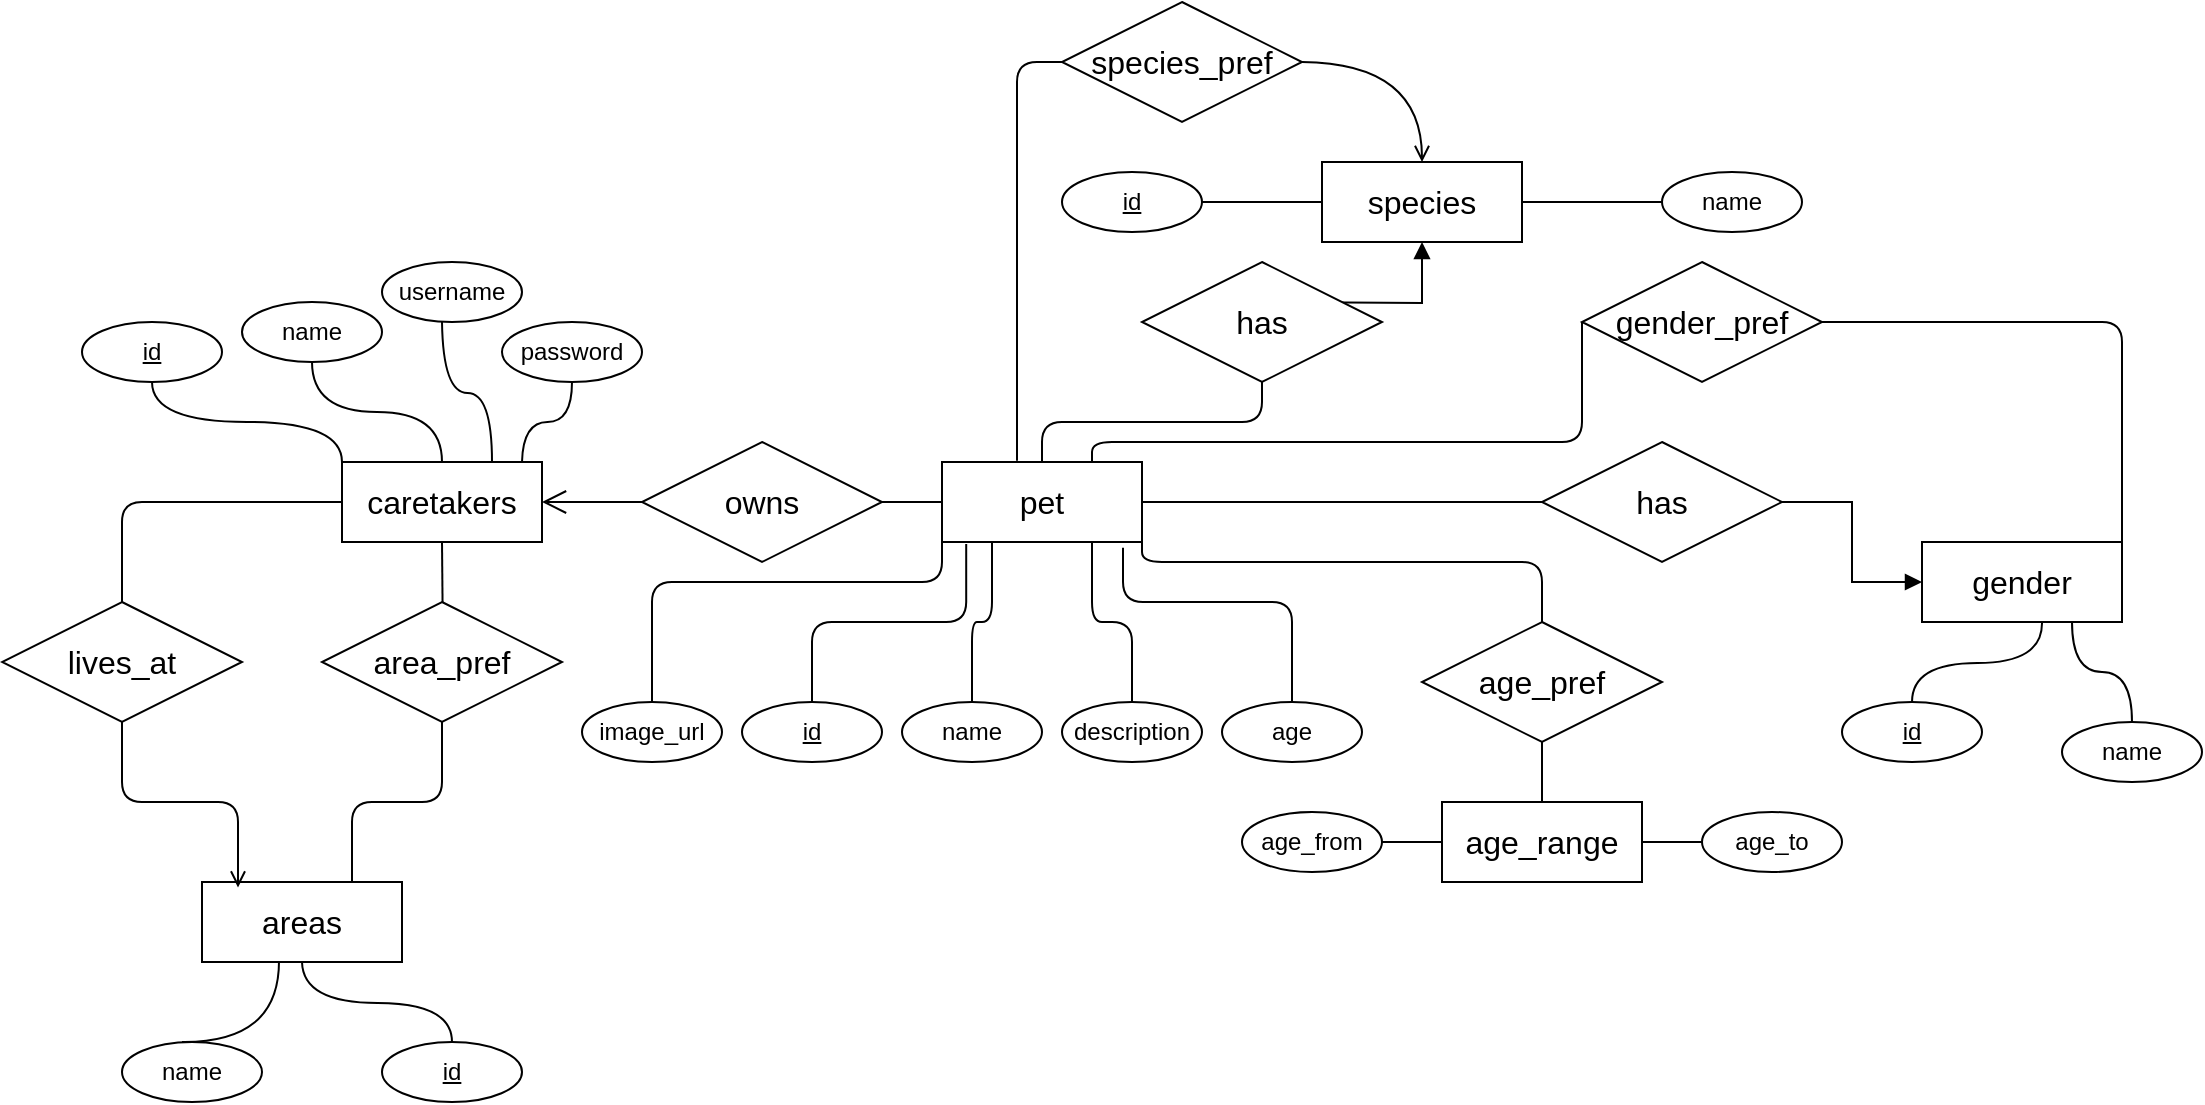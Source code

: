 <mxfile version="27.1.3">
  <diagram name="Page-1" id="mjuVgUBo2BtPiOG4B40c">
    <mxGraphModel dx="1213" dy="604" grid="1" gridSize="10" guides="1" tooltips="1" connect="1" arrows="1" fold="1" page="1" pageScale="1" pageWidth="1654" pageHeight="1169" math="0" shadow="0">
      <root>
        <mxCell id="0" />
        <mxCell id="1" parent="0" />
        <mxCell id="pHrxGnPb1EP4JmzlT9C2-4" value="" style="edgeStyle=orthogonalEdgeStyle;rounded=0;orthogonalLoop=1;jettySize=auto;html=1;endArrow=none;endFill=1;endSize=10;startSize=10;startFill=0;startArrow=open;" parent="1" source="pHrxGnPb1EP4JmzlT9C2-1" target="pHrxGnPb1EP4JmzlT9C2-2" edge="1">
          <mxGeometry relative="1" as="geometry" />
        </mxCell>
        <mxCell id="pHrxGnPb1EP4JmzlT9C2-57" style="edgeStyle=orthogonalEdgeStyle;rounded=1;orthogonalLoop=1;jettySize=auto;html=1;exitX=0.5;exitY=1;exitDx=0;exitDy=0;curved=0;endArrow=none;startFill=0;" parent="1" source="pHrxGnPb1EP4JmzlT9C2-1" edge="1">
          <mxGeometry relative="1" as="geometry">
            <mxPoint x="320.273" y="320" as="targetPoint" />
          </mxGeometry>
        </mxCell>
        <mxCell id="pHrxGnPb1EP4JmzlT9C2-1" value="caretakers" style="whiteSpace=wrap;html=1;align=center;fontSize=16;" parent="1" vertex="1">
          <mxGeometry x="270" y="250" width="100" height="40" as="geometry" />
        </mxCell>
        <mxCell id="pHrxGnPb1EP4JmzlT9C2-5" value="" style="edgeStyle=orthogonalEdgeStyle;rounded=0;orthogonalLoop=1;jettySize=auto;html=1;endArrow=none;endFill=1;endSize=10;startSize=10;startFill=0;" parent="1" source="pHrxGnPb1EP4JmzlT9C2-2" target="pHrxGnPb1EP4JmzlT9C2-3" edge="1">
          <mxGeometry relative="1" as="geometry" />
        </mxCell>
        <mxCell id="pHrxGnPb1EP4JmzlT9C2-2" value="owns" style="shape=rhombus;perimeter=rhombusPerimeter;whiteSpace=wrap;html=1;align=center;fontSize=16;" parent="1" vertex="1">
          <mxGeometry x="420" y="240" width="120" height="60" as="geometry" />
        </mxCell>
        <mxCell id="pHrxGnPb1EP4JmzlT9C2-15" value="" style="edgeStyle=orthogonalEdgeStyle;rounded=1;orthogonalLoop=1;jettySize=auto;html=1;endArrow=none;startFill=0;curved=0;" parent="1" source="pHrxGnPb1EP4JmzlT9C2-3" target="pHrxGnPb1EP4JmzlT9C2-13" edge="1">
          <mxGeometry relative="1" as="geometry" />
        </mxCell>
        <mxCell id="pHrxGnPb1EP4JmzlT9C2-43" style="edgeStyle=orthogonalEdgeStyle;rounded=1;orthogonalLoop=1;jettySize=auto;html=1;exitX=1;exitY=0.5;exitDx=0;exitDy=0;entryX=0;entryY=0.5;entryDx=0;entryDy=0;curved=0;endArrow=none;startFill=0;" parent="1" source="pHrxGnPb1EP4JmzlT9C2-3" target="pHrxGnPb1EP4JmzlT9C2-42" edge="1">
          <mxGeometry relative="1" as="geometry" />
        </mxCell>
        <mxCell id="pHrxGnPb1EP4JmzlT9C2-69" style="edgeStyle=orthogonalEdgeStyle;rounded=1;orthogonalLoop=1;jettySize=auto;html=1;exitX=0.25;exitY=1;exitDx=0;exitDy=0;entryX=0.5;entryY=0;entryDx=0;entryDy=0;curved=0;endArrow=none;startFill=0;" parent="1" source="pHrxGnPb1EP4JmzlT9C2-3" target="pHrxGnPb1EP4JmzlT9C2-18" edge="1">
          <mxGeometry relative="1" as="geometry" />
        </mxCell>
        <mxCell id="pHrxGnPb1EP4JmzlT9C2-71" style="edgeStyle=orthogonalEdgeStyle;rounded=1;orthogonalLoop=1;jettySize=auto;html=1;exitX=1;exitY=1;exitDx=0;exitDy=0;entryX=0.5;entryY=0;entryDx=0;entryDy=0;curved=0;endArrow=none;startFill=0;" parent="1" source="pHrxGnPb1EP4JmzlT9C2-3" target="pHrxGnPb1EP4JmzlT9C2-60" edge="1">
          <mxGeometry relative="1" as="geometry">
            <Array as="points">
              <mxPoint x="670" y="300" />
              <mxPoint x="870" y="300" />
            </Array>
          </mxGeometry>
        </mxCell>
        <mxCell id="pHrxGnPb1EP4JmzlT9C2-73" style="edgeStyle=orthogonalEdgeStyle;rounded=1;orthogonalLoop=1;jettySize=auto;html=1;exitX=0.75;exitY=0;exitDx=0;exitDy=0;entryX=0;entryY=0.5;entryDx=0;entryDy=0;curved=0;endArrow=none;startFill=0;" parent="1" source="pHrxGnPb1EP4JmzlT9C2-3" target="pHrxGnPb1EP4JmzlT9C2-36" edge="1">
          <mxGeometry relative="1" as="geometry">
            <Array as="points">
              <mxPoint x="645" y="240" />
              <mxPoint x="890" y="240" />
            </Array>
          </mxGeometry>
        </mxCell>
        <mxCell id="pHrxGnPb1EP4JmzlT9C2-3" value="pet" style="whiteSpace=wrap;html=1;align=center;fontSize=16;" parent="1" vertex="1">
          <mxGeometry x="570" y="250" width="100" height="40" as="geometry" />
        </mxCell>
        <mxCell id="pHrxGnPb1EP4JmzlT9C2-9" value="" style="edgeStyle=orthogonalEdgeStyle;rounded=0;orthogonalLoop=1;jettySize=auto;html=1;endArrow=none;startFill=0;curved=1;" parent="1" source="pHrxGnPb1EP4JmzlT9C2-6" target="pHrxGnPb1EP4JmzlT9C2-1" edge="1">
          <mxGeometry relative="1" as="geometry" />
        </mxCell>
        <mxCell id="pHrxGnPb1EP4JmzlT9C2-6" value="name" style="ellipse;whiteSpace=wrap;html=1;align=center;" parent="1" vertex="1">
          <mxGeometry x="220" y="170" width="70" height="30" as="geometry" />
        </mxCell>
        <mxCell id="pHrxGnPb1EP4JmzlT9C2-8" style="edgeStyle=orthogonalEdgeStyle;rounded=0;orthogonalLoop=1;jettySize=auto;html=1;exitX=0.5;exitY=1;exitDx=0;exitDy=0;entryX=0;entryY=0;entryDx=0;entryDy=0;endArrow=none;startFill=0;curved=1;" parent="1" source="pHrxGnPb1EP4JmzlT9C2-7" target="pHrxGnPb1EP4JmzlT9C2-1" edge="1">
          <mxGeometry relative="1" as="geometry" />
        </mxCell>
        <mxCell id="pHrxGnPb1EP4JmzlT9C2-7" value="&lt;u&gt;id&lt;/u&gt;" style="ellipse;whiteSpace=wrap;html=1;align=center;" parent="1" vertex="1">
          <mxGeometry x="140" y="180" width="70" height="30" as="geometry" />
        </mxCell>
        <mxCell id="pHrxGnPb1EP4JmzlT9C2-10" value="species" style="whiteSpace=wrap;html=1;align=center;fontSize=16;" parent="1" vertex="1">
          <mxGeometry x="760" y="100" width="100" height="40" as="geometry" />
        </mxCell>
        <mxCell id="pHrxGnPb1EP4JmzlT9C2-12" value="" style="edgeStyle=orthogonalEdgeStyle;rounded=1;orthogonalLoop=1;jettySize=auto;html=1;curved=0;endArrow=none;startFill=0;" parent="1" source="pHrxGnPb1EP4JmzlT9C2-11" target="pHrxGnPb1EP4JmzlT9C2-10" edge="1">
          <mxGeometry relative="1" as="geometry" />
        </mxCell>
        <mxCell id="pHrxGnPb1EP4JmzlT9C2-11" value="name" style="ellipse;whiteSpace=wrap;html=1;align=center;" parent="1" vertex="1">
          <mxGeometry x="930" y="105" width="70" height="30" as="geometry" />
        </mxCell>
        <mxCell id="pHrxGnPb1EP4JmzlT9C2-14" value="" style="edgeStyle=orthogonalEdgeStyle;rounded=0;orthogonalLoop=1;jettySize=auto;html=1;endArrow=block;startFill=0;endFill=1;entryX=0.5;entryY=1;entryDx=0;entryDy=0;" parent="1" target="pHrxGnPb1EP4JmzlT9C2-10" edge="1">
          <mxGeometry relative="1" as="geometry">
            <mxPoint x="730" y="170" as="sourcePoint" />
            <mxPoint x="810" y="160" as="targetPoint" />
          </mxGeometry>
        </mxCell>
        <mxCell id="pHrxGnPb1EP4JmzlT9C2-13" value="has" style="shape=rhombus;perimeter=rhombusPerimeter;whiteSpace=wrap;html=1;align=center;fontSize=16;" parent="1" vertex="1">
          <mxGeometry x="670" y="150" width="120" height="60" as="geometry" />
        </mxCell>
        <mxCell id="pHrxGnPb1EP4JmzlT9C2-17" value="" style="edgeStyle=orthogonalEdgeStyle;rounded=0;orthogonalLoop=1;jettySize=auto;html=1;endArrow=none;startFill=0;" parent="1" source="pHrxGnPb1EP4JmzlT9C2-16" target="pHrxGnPb1EP4JmzlT9C2-10" edge="1">
          <mxGeometry relative="1" as="geometry" />
        </mxCell>
        <mxCell id="pHrxGnPb1EP4JmzlT9C2-16" value="&lt;u&gt;id&lt;/u&gt;" style="ellipse;whiteSpace=wrap;html=1;align=center;" parent="1" vertex="1">
          <mxGeometry x="630" y="105" width="70" height="30" as="geometry" />
        </mxCell>
        <mxCell id="pHrxGnPb1EP4JmzlT9C2-18" value="name" style="ellipse;whiteSpace=wrap;html=1;align=center;" parent="1" vertex="1">
          <mxGeometry x="550" y="370" width="70" height="30" as="geometry" />
        </mxCell>
        <mxCell id="pHrxGnPb1EP4JmzlT9C2-20" value="&lt;u&gt;id&lt;/u&gt;" style="ellipse;whiteSpace=wrap;html=1;align=center;" parent="1" vertex="1">
          <mxGeometry x="470" y="370" width="70" height="30" as="geometry" />
        </mxCell>
        <mxCell id="pHrxGnPb1EP4JmzlT9C2-21" style="edgeStyle=orthogonalEdgeStyle;rounded=1;orthogonalLoop=1;jettySize=auto;html=1;exitX=0.5;exitY=0;exitDx=0;exitDy=0;curved=0;endArrow=none;startFill=0;entryX=0.121;entryY=1.024;entryDx=0;entryDy=0;entryPerimeter=0;" parent="1" source="pHrxGnPb1EP4JmzlT9C2-20" target="pHrxGnPb1EP4JmzlT9C2-3" edge="1">
          <mxGeometry relative="1" as="geometry">
            <mxPoint x="582" y="310" as="targetPoint" />
          </mxGeometry>
        </mxCell>
        <mxCell id="pHrxGnPb1EP4JmzlT9C2-25" style="edgeStyle=orthogonalEdgeStyle;rounded=1;orthogonalLoop=1;jettySize=auto;html=1;exitX=0.5;exitY=0;exitDx=0;exitDy=0;entryX=0.75;entryY=1;entryDx=0;entryDy=0;endArrow=none;startFill=0;curved=0;" parent="1" source="pHrxGnPb1EP4JmzlT9C2-22" target="pHrxGnPb1EP4JmzlT9C2-3" edge="1">
          <mxGeometry relative="1" as="geometry" />
        </mxCell>
        <mxCell id="pHrxGnPb1EP4JmzlT9C2-22" value="description" style="ellipse;whiteSpace=wrap;html=1;align=center;" parent="1" vertex="1">
          <mxGeometry x="630" y="370" width="70" height="30" as="geometry" />
        </mxCell>
        <mxCell id="pHrxGnPb1EP4JmzlT9C2-40" style="edgeStyle=orthogonalEdgeStyle;rounded=1;orthogonalLoop=1;jettySize=auto;html=1;exitX=0.5;exitY=0;exitDx=0;exitDy=0;entryX=0;entryY=0.75;entryDx=0;entryDy=0;curved=0;endArrow=none;startFill=0;" parent="1" source="pHrxGnPb1EP4JmzlT9C2-26" target="pHrxGnPb1EP4JmzlT9C2-3" edge="1">
          <mxGeometry relative="1" as="geometry">
            <Array as="points">
              <mxPoint x="425" y="310" />
              <mxPoint x="570" y="310" />
            </Array>
          </mxGeometry>
        </mxCell>
        <mxCell id="pHrxGnPb1EP4JmzlT9C2-26" value="image_url" style="ellipse;whiteSpace=wrap;html=1;align=center;" parent="1" vertex="1">
          <mxGeometry x="390" y="370" width="70" height="30" as="geometry" />
        </mxCell>
        <mxCell id="pHrxGnPb1EP4JmzlT9C2-34" value="gender" style="whiteSpace=wrap;html=1;align=center;fontSize=16;" parent="1" vertex="1">
          <mxGeometry x="1060" y="290" width="100" height="40" as="geometry" />
        </mxCell>
        <mxCell id="pHrxGnPb1EP4JmzlT9C2-41" style="edgeStyle=orthogonalEdgeStyle;rounded=1;orthogonalLoop=1;jettySize=auto;html=1;exitX=1;exitY=0.5;exitDx=0;exitDy=0;entryX=1;entryY=0;entryDx=0;entryDy=0;curved=0;endArrow=none;startFill=0;" parent="1" source="pHrxGnPb1EP4JmzlT9C2-36" target="pHrxGnPb1EP4JmzlT9C2-34" edge="1">
          <mxGeometry relative="1" as="geometry" />
        </mxCell>
        <mxCell id="pHrxGnPb1EP4JmzlT9C2-36" value="gender_pref" style="shape=rhombus;perimeter=rhombusPerimeter;whiteSpace=wrap;html=1;align=center;fontSize=16;" parent="1" vertex="1">
          <mxGeometry x="890" y="150" width="120" height="60" as="geometry" />
        </mxCell>
        <mxCell id="pHrxGnPb1EP4JmzlT9C2-70" style="edgeStyle=orthogonalEdgeStyle;rounded=0;orthogonalLoop=1;jettySize=auto;html=1;exitX=1;exitY=0.5;exitDx=0;exitDy=0;entryX=0;entryY=0.5;entryDx=0;entryDy=0;endArrow=block;endFill=1;" parent="1" source="pHrxGnPb1EP4JmzlT9C2-42" target="pHrxGnPb1EP4JmzlT9C2-34" edge="1">
          <mxGeometry relative="1" as="geometry" />
        </mxCell>
        <mxCell id="pHrxGnPb1EP4JmzlT9C2-42" value="has" style="shape=rhombus;perimeter=rhombusPerimeter;whiteSpace=wrap;html=1;align=center;fontSize=16;" parent="1" vertex="1">
          <mxGeometry x="870" y="240" width="120" height="60" as="geometry" />
        </mxCell>
        <mxCell id="pHrxGnPb1EP4JmzlT9C2-46" value="areas" style="whiteSpace=wrap;html=1;align=center;fontSize=16;" parent="1" vertex="1">
          <mxGeometry x="200" y="460" width="100" height="40" as="geometry" />
        </mxCell>
        <mxCell id="pHrxGnPb1EP4JmzlT9C2-54" style="edgeStyle=orthogonalEdgeStyle;rounded=1;orthogonalLoop=1;jettySize=auto;html=1;exitX=0.5;exitY=0;exitDx=0;exitDy=0;entryX=0;entryY=0.5;entryDx=0;entryDy=0;curved=0;endArrow=none;startFill=0;" parent="1" source="pHrxGnPb1EP4JmzlT9C2-50" target="pHrxGnPb1EP4JmzlT9C2-1" edge="1">
          <mxGeometry relative="1" as="geometry" />
        </mxCell>
        <mxCell id="pHrxGnPb1EP4JmzlT9C2-50" value="lives_at" style="shape=rhombus;perimeter=rhombusPerimeter;whiteSpace=wrap;html=1;align=center;fontSize=16;" parent="1" vertex="1">
          <mxGeometry x="100" y="320" width="120" height="60" as="geometry" />
        </mxCell>
        <mxCell id="pHrxGnPb1EP4JmzlT9C2-53" style="edgeStyle=orthogonalEdgeStyle;rounded=1;orthogonalLoop=1;jettySize=auto;html=1;exitX=0.5;exitY=0;exitDx=0;exitDy=0;entryX=0.5;entryY=1;entryDx=0;entryDy=0;strokeColor=none;curved=0;endArrow=none;startFill=0;" parent="1" source="pHrxGnPb1EP4JmzlT9C2-51" target="pHrxGnPb1EP4JmzlT9C2-1" edge="1">
          <mxGeometry relative="1" as="geometry" />
        </mxCell>
        <mxCell id="pHrxGnPb1EP4JmzlT9C2-56" style="edgeStyle=orthogonalEdgeStyle;rounded=1;orthogonalLoop=1;jettySize=auto;html=1;exitX=0.5;exitY=1;exitDx=0;exitDy=0;entryX=0.75;entryY=0;entryDx=0;entryDy=0;curved=0;endArrow=none;startFill=0;" parent="1" source="pHrxGnPb1EP4JmzlT9C2-51" target="pHrxGnPb1EP4JmzlT9C2-46" edge="1">
          <mxGeometry relative="1" as="geometry" />
        </mxCell>
        <mxCell id="pHrxGnPb1EP4JmzlT9C2-51" value="area_pref" style="shape=rhombus;perimeter=rhombusPerimeter;whiteSpace=wrap;html=1;align=center;fontSize=16;" parent="1" vertex="1">
          <mxGeometry x="260" y="320" width="120" height="60" as="geometry" />
        </mxCell>
        <mxCell id="pHrxGnPb1EP4JmzlT9C2-55" style="edgeStyle=orthogonalEdgeStyle;rounded=1;orthogonalLoop=1;jettySize=auto;html=1;exitX=0.5;exitY=1;exitDx=0;exitDy=0;entryX=0.18;entryY=0.068;entryDx=0;entryDy=0;entryPerimeter=0;curved=0;endArrow=open;startFill=0;endFill=0;" parent="1" source="pHrxGnPb1EP4JmzlT9C2-50" target="pHrxGnPb1EP4JmzlT9C2-46" edge="1">
          <mxGeometry relative="1" as="geometry" />
        </mxCell>
        <mxCell id="pHrxGnPb1EP4JmzlT9C2-59" value="age_range" style="whiteSpace=wrap;html=1;align=center;fontSize=16;" parent="1" vertex="1">
          <mxGeometry x="820" y="420" width="100" height="40" as="geometry" />
        </mxCell>
        <mxCell id="pHrxGnPb1EP4JmzlT9C2-80" style="edgeStyle=orthogonalEdgeStyle;rounded=1;orthogonalLoop=1;jettySize=auto;html=1;exitX=0.5;exitY=1;exitDx=0;exitDy=0;entryX=0.5;entryY=0;entryDx=0;entryDy=0;curved=0;endArrow=none;startFill=0;" parent="1" source="pHrxGnPb1EP4JmzlT9C2-60" target="pHrxGnPb1EP4JmzlT9C2-59" edge="1">
          <mxGeometry relative="1" as="geometry" />
        </mxCell>
        <mxCell id="pHrxGnPb1EP4JmzlT9C2-60" value="age_pref" style="shape=rhombus;perimeter=rhombusPerimeter;whiteSpace=wrap;html=1;align=center;fontSize=16;" parent="1" vertex="1">
          <mxGeometry x="810" y="330" width="120" height="60" as="geometry" />
        </mxCell>
        <mxCell id="pHrxGnPb1EP4JmzlT9C2-78" value="age" style="ellipse;whiteSpace=wrap;html=1;align=center;" parent="1" vertex="1">
          <mxGeometry x="710" y="370" width="70" height="30" as="geometry" />
        </mxCell>
        <mxCell id="pHrxGnPb1EP4JmzlT9C2-79" style="edgeStyle=orthogonalEdgeStyle;rounded=1;orthogonalLoop=1;jettySize=auto;html=1;exitX=0.5;exitY=0;exitDx=0;exitDy=0;entryX=0.905;entryY=1.072;entryDx=0;entryDy=0;entryPerimeter=0;curved=0;endArrow=none;startFill=0;" parent="1" source="pHrxGnPb1EP4JmzlT9C2-78" target="pHrxGnPb1EP4JmzlT9C2-3" edge="1">
          <mxGeometry relative="1" as="geometry">
            <Array as="points">
              <mxPoint x="745" y="320" />
              <mxPoint x="661" y="320" />
            </Array>
          </mxGeometry>
        </mxCell>
        <mxCell id="pHrxGnPb1EP4JmzlT9C2-85" style="edgeStyle=orthogonalEdgeStyle;rounded=0;orthogonalLoop=1;jettySize=auto;html=1;exitX=1;exitY=0.5;exitDx=0;exitDy=0;endArrow=none;startFill=0;curved=1;" parent="1" source="pHrxGnPb1EP4JmzlT9C2-83" target="pHrxGnPb1EP4JmzlT9C2-59" edge="1">
          <mxGeometry relative="1" as="geometry" />
        </mxCell>
        <mxCell id="pHrxGnPb1EP4JmzlT9C2-83" value="age_from" style="ellipse;whiteSpace=wrap;html=1;align=center;" parent="1" vertex="1">
          <mxGeometry x="720" y="425" width="70" height="30" as="geometry" />
        </mxCell>
        <mxCell id="pHrxGnPb1EP4JmzlT9C2-86" value="" style="edgeStyle=orthogonalEdgeStyle;rounded=1;orthogonalLoop=1;jettySize=auto;html=1;curved=0;endArrow=none;startFill=0;" parent="1" source="pHrxGnPb1EP4JmzlT9C2-84" target="pHrxGnPb1EP4JmzlT9C2-59" edge="1">
          <mxGeometry relative="1" as="geometry" />
        </mxCell>
        <mxCell id="pHrxGnPb1EP4JmzlT9C2-84" value="age_to" style="ellipse;whiteSpace=wrap;html=1;align=center;" parent="1" vertex="1">
          <mxGeometry x="950" y="425" width="70" height="30" as="geometry" />
        </mxCell>
        <mxCell id="pHrxGnPb1EP4JmzlT9C2-87" value="species_pref" style="shape=rhombus;perimeter=rhombusPerimeter;whiteSpace=wrap;html=1;align=center;fontSize=16;" parent="1" vertex="1">
          <mxGeometry x="630" y="20" width="120" height="60" as="geometry" />
        </mxCell>
        <mxCell id="pHrxGnPb1EP4JmzlT9C2-88" style="edgeStyle=orthogonalEdgeStyle;rounded=1;orthogonalLoop=1;jettySize=auto;html=1;exitX=0;exitY=0.5;exitDx=0;exitDy=0;entryX=0.375;entryY=-0.015;entryDx=0;entryDy=0;entryPerimeter=0;curved=0;endArrow=none;startFill=0;" parent="1" source="pHrxGnPb1EP4JmzlT9C2-87" target="pHrxGnPb1EP4JmzlT9C2-3" edge="1">
          <mxGeometry relative="1" as="geometry" />
        </mxCell>
        <mxCell id="xgoeEg-AZs0U8PCOE_Mt-1" value="password" style="ellipse;whiteSpace=wrap;html=1;align=center;" parent="1" vertex="1">
          <mxGeometry x="350" y="180" width="70" height="30" as="geometry" />
        </mxCell>
        <mxCell id="xgoeEg-AZs0U8PCOE_Mt-4" value="" style="endArrow=none;html=1;rounded=0;entryX=0.5;entryY=1;entryDx=0;entryDy=0;edgeStyle=orthogonalEdgeStyle;curved=1;" parent="1" target="xgoeEg-AZs0U8PCOE_Mt-1" edge="1">
          <mxGeometry width="50" height="50" relative="1" as="geometry">
            <mxPoint x="360" y="250" as="sourcePoint" />
            <mxPoint x="410" y="200" as="targetPoint" />
          </mxGeometry>
        </mxCell>
        <mxCell id="xgoeEg-AZs0U8PCOE_Mt-6" value="&lt;u&gt;id&lt;/u&gt;" style="ellipse;whiteSpace=wrap;html=1;align=center;" parent="1" vertex="1">
          <mxGeometry x="1020" y="370" width="70" height="30" as="geometry" />
        </mxCell>
        <mxCell id="xgoeEg-AZs0U8PCOE_Mt-7" value="" style="endArrow=none;html=1;rounded=0;exitX=0.5;exitY=0;exitDx=0;exitDy=0;edgeStyle=orthogonalEdgeStyle;curved=1;" parent="1" source="xgoeEg-AZs0U8PCOE_Mt-6" edge="1">
          <mxGeometry width="50" height="50" relative="1" as="geometry">
            <mxPoint x="1070" y="380" as="sourcePoint" />
            <mxPoint x="1120" y="330" as="targetPoint" />
          </mxGeometry>
        </mxCell>
        <mxCell id="xgoeEg-AZs0U8PCOE_Mt-8" value="&lt;u&gt;id&lt;/u&gt;" style="ellipse;whiteSpace=wrap;html=1;align=center;" parent="1" vertex="1">
          <mxGeometry x="290" y="540" width="70" height="30" as="geometry" />
        </mxCell>
        <mxCell id="xgoeEg-AZs0U8PCOE_Mt-9" value="" style="endArrow=none;html=1;rounded=0;exitX=0.5;exitY=0;exitDx=0;exitDy=0;edgeStyle=orthogonalEdgeStyle;curved=1;" parent="1" source="xgoeEg-AZs0U8PCOE_Mt-8" edge="1">
          <mxGeometry width="50" height="50" relative="1" as="geometry">
            <mxPoint x="200" y="550" as="sourcePoint" />
            <mxPoint x="250" y="500" as="targetPoint" />
          </mxGeometry>
        </mxCell>
        <mxCell id="xgoeEg-AZs0U8PCOE_Mt-10" value="username" style="ellipse;whiteSpace=wrap;html=1;align=center;" parent="1" vertex="1">
          <mxGeometry x="290" y="150" width="70" height="30" as="geometry" />
        </mxCell>
        <mxCell id="xgoeEg-AZs0U8PCOE_Mt-11" value="" style="endArrow=none;html=1;rounded=0;exitX=0.75;exitY=0;exitDx=0;exitDy=0;edgeStyle=orthogonalEdgeStyle;curved=1;" parent="1" source="pHrxGnPb1EP4JmzlT9C2-1" edge="1">
          <mxGeometry width="50" height="50" relative="1" as="geometry">
            <mxPoint x="270" y="230" as="sourcePoint" />
            <mxPoint x="320" y="180" as="targetPoint" />
          </mxGeometry>
        </mxCell>
        <mxCell id="xgoeEg-AZs0U8PCOE_Mt-13" value="name" style="ellipse;whiteSpace=wrap;html=1;align=center;" parent="1" vertex="1">
          <mxGeometry x="1130" y="380" width="70" height="30" as="geometry" />
        </mxCell>
        <mxCell id="xgoeEg-AZs0U8PCOE_Mt-14" value="" style="endArrow=none;html=1;rounded=0;entryX=0.75;entryY=1;entryDx=0;entryDy=0;exitX=0.5;exitY=0;exitDx=0;exitDy=0;edgeStyle=orthogonalEdgeStyle;curved=1;" parent="1" source="xgoeEg-AZs0U8PCOE_Mt-13" target="pHrxGnPb1EP4JmzlT9C2-34" edge="1">
          <mxGeometry width="50" height="50" relative="1" as="geometry">
            <mxPoint x="1030" y="360" as="sourcePoint" />
            <mxPoint x="1080" y="310" as="targetPoint" />
          </mxGeometry>
        </mxCell>
        <mxCell id="xgoeEg-AZs0U8PCOE_Mt-15" value="name" style="ellipse;whiteSpace=wrap;html=1;align=center;" parent="1" vertex="1">
          <mxGeometry x="160" y="540" width="70" height="30" as="geometry" />
        </mxCell>
        <mxCell id="xgoeEg-AZs0U8PCOE_Mt-16" value="" style="endArrow=none;html=1;rounded=0;entryX=0.385;entryY=0.991;entryDx=0;entryDy=0;entryPerimeter=0;edgeStyle=orthogonalEdgeStyle;curved=1;" parent="1" target="pHrxGnPb1EP4JmzlT9C2-46" edge="1">
          <mxGeometry width="50" height="50" relative="1" as="geometry">
            <mxPoint x="190" y="540" as="sourcePoint" />
            <mxPoint x="240" y="490" as="targetPoint" />
          </mxGeometry>
        </mxCell>
        <mxCell id="TE3qBRCGuJGVpuRoY8bT-2" value="" style="endArrow=open;html=1;rounded=0;entryX=0.5;entryY=0;entryDx=0;entryDy=0;edgeStyle=orthogonalEdgeStyle;curved=1;endFill=0;" edge="1" parent="1" target="pHrxGnPb1EP4JmzlT9C2-10">
          <mxGeometry width="50" height="50" relative="1" as="geometry">
            <mxPoint x="750" y="50" as="sourcePoint" />
            <mxPoint x="800" as="targetPoint" />
          </mxGeometry>
        </mxCell>
      </root>
    </mxGraphModel>
  </diagram>
</mxfile>
